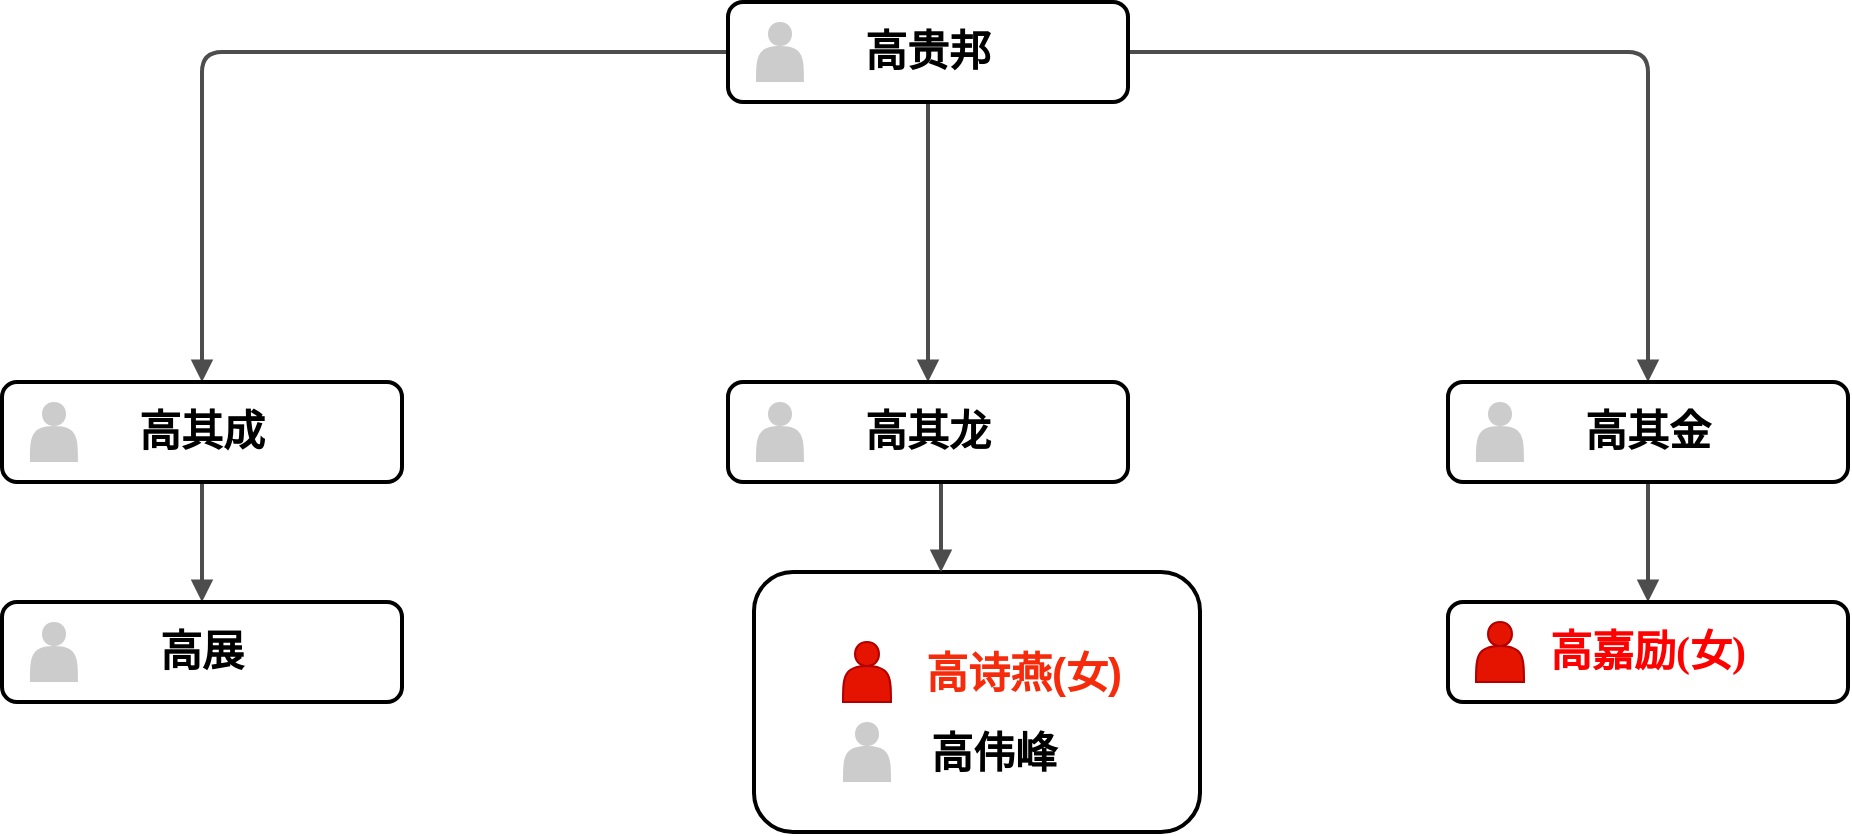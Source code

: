 <mxfile version="21.7.5" type="github">
  <diagram name="Page-1" id="19d8dcba-68ad-dc05-1034-9cf7b2a963f6">
    <mxGraphModel dx="1674" dy="1124" grid="0" gridSize="10" guides="1" tooltips="1" connect="1" arrows="1" fold="1" page="0" pageScale="1" pageWidth="1100" pageHeight="850" background="none" math="0" shadow="0">
      <root>
        <mxCell id="0" />
        <mxCell id="1" parent="0" />
        <mxCell id="218ae93e1282097f-24" value="" style="whiteSpace=wrap;html=1;rounded=1;shadow=0;comic=0;strokeWidth=2;fontFamily=Verdana;align=center;fontSize=21;" parent="1" vertex="1">
          <mxGeometry x="900" y="425" width="223" height="130" as="geometry" />
        </mxCell>
        <mxCell id="218ae93e1282097f-42" value="" style="edgeStyle=orthogonalEdgeStyle;rounded=1;html=1;labelBackgroundColor=none;endArrow=block;endFill=1;strokeColor=#4D4D4D;strokeWidth=2;fontFamily=Verdana;fontSize=21;fontStyle=1" parent="1" source="6257edae8c83ed4a-1" target="6257edae8c83ed4a-12" edge="1">
          <mxGeometry relative="1" as="geometry" />
        </mxCell>
        <mxCell id="218ae93e1282097f-43" value="" style="edgeStyle=orthogonalEdgeStyle;rounded=1;html=1;labelBackgroundColor=none;endArrow=block;endFill=1;strokeColor=#4D4D4D;strokeWidth=2;fontFamily=Verdana;fontSize=21;fontStyle=1;entryX=0.5;entryY=0;entryDx=0;entryDy=0;" parent="1" source="6257edae8c83ed4a-1" target="6257edae8c83ed4a-21" edge="1">
          <mxGeometry relative="1" as="geometry">
            <mxPoint x="626" y="210" as="targetPoint" />
          </mxGeometry>
        </mxCell>
        <mxCell id="218ae93e1282097f-44" value="" style="edgeStyle=orthogonalEdgeStyle;rounded=1;html=1;labelBackgroundColor=none;endArrow=block;endFill=1;strokeColor=#4D4D4D;strokeWidth=2;fontFamily=Verdana;fontSize=21;fontStyle=1;entryX=0.5;entryY=0;entryDx=0;entryDy=0;" parent="1" source="6257edae8c83ed4a-1" target="6257edae8c83ed4a-24" edge="1">
          <mxGeometry relative="1" as="geometry">
            <mxPoint x="1347" y="210" as="targetPoint" />
          </mxGeometry>
        </mxCell>
        <mxCell id="218ae93e1282097f-50" value="" style="edgeStyle=orthogonalEdgeStyle;rounded=1;html=1;labelBackgroundColor=none;endArrow=block;endFill=1;strokeColor=#4D4D4D;strokeWidth=2;fontFamily=Verdana;fontSize=21;" parent="1" source="6257edae8c83ed4a-24" edge="1">
          <mxGeometry relative="1" as="geometry">
            <mxPoint x="1347" y="440" as="targetPoint" />
          </mxGeometry>
        </mxCell>
        <mxCell id="218ae93e1282097f-51" value="" style="edgeStyle=elbowEdgeStyle;rounded=1;html=1;labelBackgroundColor=none;endArrow=block;endFill=1;strokeColor=#4D4D4D;strokeWidth=2;fontFamily=Verdana;fontSize=21;" parent="1" source="6257edae8c83ed4a-12" target="218ae93e1282097f-24" edge="1">
          <mxGeometry relative="1" as="geometry" />
        </mxCell>
        <mxCell id="218ae93e1282097f-52" value="" style="edgeStyle=elbowEdgeStyle;rounded=1;html=1;labelBackgroundColor=none;endArrow=block;endFill=1;strokeColor=#4D4D4D;strokeWidth=2;fontFamily=Verdana;fontSize=21;" parent="1" source="6257edae8c83ed4a-21" edge="1">
          <mxGeometry relative="1" as="geometry">
            <mxPoint x="624" y="440" as="targetPoint" />
          </mxGeometry>
        </mxCell>
        <mxCell id="6257edae8c83ed4a-21" value="高其成" style="whiteSpace=wrap;html=1;rounded=1;shadow=0;comic=0;strokeWidth=2;fontFamily=Verdana;align=center;fontSize=21;fontStyle=1" parent="1" vertex="1">
          <mxGeometry x="524" y="330" width="200" height="50" as="geometry" />
        </mxCell>
        <mxCell id="6257edae8c83ed4a-22" value="" style="shape=actor;whiteSpace=wrap;html=1;rounded=0;shadow=0;comic=0;strokeWidth=1;fillColor=#CCCCCC;fontFamily=Verdana;align=center;strokeColor=none;fontSize=21;fontStyle=1" parent="1" vertex="1">
          <mxGeometry x="538" y="340" width="24" height="30" as="geometry" />
        </mxCell>
        <mxCell id="6257edae8c83ed4a-12" value="高其龙" style="whiteSpace=wrap;html=1;rounded=1;shadow=0;comic=0;strokeWidth=2;fontFamily=Verdana;align=center;fontSize=21;fontStyle=1" parent="1" vertex="1">
          <mxGeometry x="887" y="330" width="200" height="50" as="geometry" />
        </mxCell>
        <mxCell id="6257edae8c83ed4a-13" value="" style="shape=actor;whiteSpace=wrap;html=1;rounded=0;shadow=0;comic=0;strokeWidth=1;fillColor=#CCCCCC;fontFamily=Verdana;align=center;strokeColor=none;fontSize=21;fontStyle=1" parent="1" vertex="1">
          <mxGeometry x="901" y="340" width="24" height="30" as="geometry" />
        </mxCell>
        <mxCell id="6257edae8c83ed4a-1" value="高贵邦" style="whiteSpace=wrap;html=1;rounded=1;shadow=0;comic=0;strokeWidth=2;fontFamily=Verdana;align=center;fontSize=21;fontStyle=1" parent="1" vertex="1">
          <mxGeometry x="887" y="140" width="200" height="50" as="geometry" />
        </mxCell>
        <mxCell id="6257edae8c83ed4a-2" value="" style="shape=actor;whiteSpace=wrap;html=1;rounded=0;shadow=0;comic=0;strokeWidth=1;fillColor=#CCCCCC;fontFamily=Verdana;align=center;strokeColor=none;fontSize=21;fontStyle=1" parent="1" vertex="1">
          <mxGeometry x="901" y="150" width="24" height="30" as="geometry" />
        </mxCell>
        <mxCell id="6257edae8c83ed4a-24" value="高其金&lt;br style=&quot;font-size: 21px;&quot;&gt;" style="whiteSpace=wrap;html=1;rounded=1;shadow=0;comic=0;strokeWidth=2;fontFamily=Verdana;align=center;fontSize=21;fontStyle=1" parent="1" vertex="1">
          <mxGeometry x="1247" y="330" width="200" height="50" as="geometry" />
        </mxCell>
        <mxCell id="6257edae8c83ed4a-25" value="" style="shape=actor;whiteSpace=wrap;html=1;rounded=0;shadow=0;comic=0;strokeWidth=1;fillColor=#CCCCCC;fontFamily=Verdana;align=center;strokeColor=none;fontSize=21;fontStyle=1" parent="1" vertex="1">
          <mxGeometry x="1261" y="340" width="24" height="30" as="geometry" />
        </mxCell>
        <mxCell id="E-lt145bGYZgtmls9z8c-22" value="高展" style="whiteSpace=wrap;html=1;rounded=1;shadow=0;comic=0;strokeWidth=2;fontFamily=Verdana;align=center;fontSize=21;fontStyle=1" vertex="1" parent="1">
          <mxGeometry x="524" y="440" width="200" height="50" as="geometry" />
        </mxCell>
        <mxCell id="E-lt145bGYZgtmls9z8c-23" value="" style="shape=actor;whiteSpace=wrap;html=1;rounded=0;shadow=0;comic=0;strokeWidth=1;fillColor=#CCCCCC;fontFamily=Verdana;align=center;strokeColor=none;fontSize=21;fontStyle=1" vertex="1" parent="1">
          <mxGeometry x="538" y="450" width="24" height="30" as="geometry" />
        </mxCell>
        <mxCell id="E-lt145bGYZgtmls9z8c-24" value="&lt;font color=&quot;#ff0000&quot;&gt;高嘉励(女)&lt;/font&gt;" style="whiteSpace=wrap;html=1;rounded=1;shadow=0;comic=0;strokeWidth=2;fontFamily=Verdana;align=center;fontSize=21;fontStyle=1" vertex="1" parent="1">
          <mxGeometry x="1247" y="440" width="200" height="50" as="geometry" />
        </mxCell>
        <mxCell id="E-lt145bGYZgtmls9z8c-25" value="" style="shape=actor;whiteSpace=wrap;html=1;rounded=0;shadow=0;comic=0;strokeWidth=1;fillColor=#e51400;fontFamily=Verdana;align=center;strokeColor=#B20000;fontSize=21;fontStyle=1;fontColor=#ffffff;" vertex="1" parent="1">
          <mxGeometry x="1261" y="450" width="24" height="30" as="geometry" />
        </mxCell>
        <mxCell id="E-lt145bGYZgtmls9z8c-26" value="" style="shape=actor;whiteSpace=wrap;html=1;rounded=0;shadow=0;comic=0;strokeWidth=1;fillColor=#e51400;fontFamily=Verdana;align=center;strokeColor=#B20000;fontSize=21;fontStyle=1;fontColor=#ffffff;" vertex="1" parent="1">
          <mxGeometry x="944.5" y="460" width="24" height="30" as="geometry" />
        </mxCell>
        <mxCell id="E-lt145bGYZgtmls9z8c-27" value="高诗燕(女)" style="text;html=1;strokeColor=none;fillColor=none;align=center;verticalAlign=middle;whiteSpace=wrap;rounded=0;fontSize=21;fontStyle=1;fontColor=#F52B0C;" vertex="1" parent="1">
          <mxGeometry x="978.5" y="460" width="111.5" height="30" as="geometry" />
        </mxCell>
        <mxCell id="E-lt145bGYZgtmls9z8c-28" value="" style="shape=actor;whiteSpace=wrap;html=1;rounded=0;shadow=0;comic=0;strokeWidth=1;fillColor=#CCCCCC;fontFamily=Verdana;align=center;strokeColor=none;fontSize=21;fontStyle=1" vertex="1" parent="1">
          <mxGeometry x="944.5" y="500" width="24" height="30" as="geometry" />
        </mxCell>
        <mxCell id="E-lt145bGYZgtmls9z8c-29" value="高伟峰" style="text;html=1;strokeColor=none;fillColor=none;align=center;verticalAlign=middle;whiteSpace=wrap;rounded=0;fontSize=21;fontStyle=1" vertex="1" parent="1">
          <mxGeometry x="978.5" y="500" width="81.5" height="30" as="geometry" />
        </mxCell>
      </root>
    </mxGraphModel>
  </diagram>
</mxfile>
